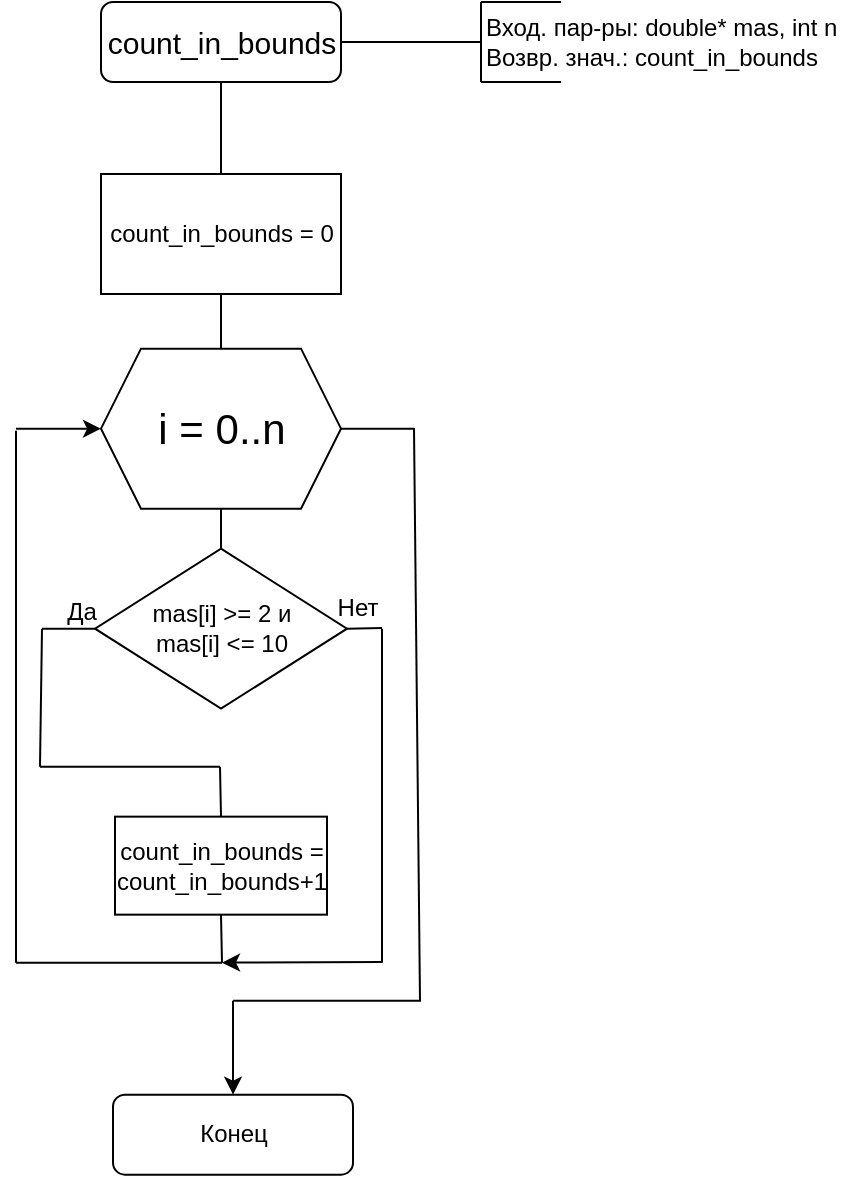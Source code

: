 <mxfile version="21.7.5" type="device">
  <diagram id="C5RBs43oDa-KdzZeNtuy" name="Page-1">
    <mxGraphModel dx="1247" dy="659" grid="0" gridSize="10" guides="1" tooltips="1" connect="1" arrows="1" fold="1" page="1" pageScale="1" pageWidth="827" pageHeight="1169" math="0" shadow="0">
      <root>
        <mxCell id="WIyWlLk6GJQsqaUBKTNV-0" />
        <mxCell id="WIyWlLk6GJQsqaUBKTNV-1" parent="WIyWlLk6GJQsqaUBKTNV-0" />
        <mxCell id="p8BFKP465fhOb9F-RIUU-540" value="&lt;font style=&quot;font-size: 15px;&quot;&gt;count_in_bounds&lt;/font&gt;" style="rounded=1;whiteSpace=wrap;html=1;fontSize=14;glass=0;strokeWidth=1;shadow=0;" vertex="1" parent="WIyWlLk6GJQsqaUBKTNV-1">
          <mxGeometry x="292.5" y="334.997" width="120" height="40" as="geometry" />
        </mxCell>
        <mxCell id="p8BFKP465fhOb9F-RIUU-541" value="Конец" style="rounded=1;whiteSpace=wrap;html=1;fontSize=12;glass=0;strokeWidth=1;shadow=0;" vertex="1" parent="WIyWlLk6GJQsqaUBKTNV-1">
          <mxGeometry x="298.5" y="881.327" width="120" height="40" as="geometry" />
        </mxCell>
        <mxCell id="p8BFKP465fhOb9F-RIUU-542" value="Вход. пар-ры: double* mas, int n&lt;br&gt;Возвр. знач.: count_in_bounds" style="text;html=1;strokeColor=none;fillColor=none;align=left;verticalAlign=middle;whiteSpace=wrap;rounded=0;" vertex="1" parent="WIyWlLk6GJQsqaUBKTNV-1">
          <mxGeometry x="482.5" y="340" width="180.5" height="30" as="geometry" />
        </mxCell>
        <mxCell id="p8BFKP465fhOb9F-RIUU-543" value="" style="endArrow=none;html=1;rounded=0;entryX=1;entryY=0.5;entryDx=0;entryDy=0;exitX=0;exitY=0.5;exitDx=0;exitDy=0;" edge="1" parent="WIyWlLk6GJQsqaUBKTNV-1" source="p8BFKP465fhOb9F-RIUU-542" target="p8BFKP465fhOb9F-RIUU-540">
          <mxGeometry width="50" height="50" relative="1" as="geometry">
            <mxPoint x="392.5" y="424.997" as="sourcePoint" />
            <mxPoint x="442.5" y="374.997" as="targetPoint" />
          </mxGeometry>
        </mxCell>
        <mxCell id="p8BFKP465fhOb9F-RIUU-544" value="" style="endArrow=none;html=1;rounded=0;" edge="1" parent="WIyWlLk6GJQsqaUBKTNV-1">
          <mxGeometry width="50" height="50" relative="1" as="geometry">
            <mxPoint x="482.5" y="334.997" as="sourcePoint" />
            <mxPoint x="482.5" y="354.997" as="targetPoint" />
          </mxGeometry>
        </mxCell>
        <mxCell id="p8BFKP465fhOb9F-RIUU-545" value="" style="endArrow=none;html=1;rounded=0;" edge="1" parent="WIyWlLk6GJQsqaUBKTNV-1">
          <mxGeometry width="50" height="50" relative="1" as="geometry">
            <mxPoint x="482.5" y="374.997" as="sourcePoint" />
            <mxPoint x="482.5" y="354.997" as="targetPoint" />
          </mxGeometry>
        </mxCell>
        <mxCell id="p8BFKP465fhOb9F-RIUU-546" value="" style="endArrow=none;html=1;rounded=0;" edge="1" parent="WIyWlLk6GJQsqaUBKTNV-1">
          <mxGeometry width="50" height="50" relative="1" as="geometry">
            <mxPoint x="482.5" y="374.997" as="sourcePoint" />
            <mxPoint x="522.5" y="374.997" as="targetPoint" />
          </mxGeometry>
        </mxCell>
        <mxCell id="p8BFKP465fhOb9F-RIUU-547" value="" style="endArrow=none;html=1;rounded=0;" edge="1" parent="WIyWlLk6GJQsqaUBKTNV-1">
          <mxGeometry width="50" height="50" relative="1" as="geometry">
            <mxPoint x="482.5" y="334.997" as="sourcePoint" />
            <mxPoint x="522.5" y="334.997" as="targetPoint" />
          </mxGeometry>
        </mxCell>
        <mxCell id="p8BFKP465fhOb9F-RIUU-549" value="" style="endArrow=none;html=1;rounded=0;exitX=0.5;exitY=1;exitDx=0;exitDy=0;entryX=0.5;entryY=0;entryDx=0;entryDy=0;" edge="1" parent="WIyWlLk6GJQsqaUBKTNV-1" source="p8BFKP465fhOb9F-RIUU-540">
          <mxGeometry width="50" height="50" relative="1" as="geometry">
            <mxPoint x="520.5" y="649.997" as="sourcePoint" />
            <mxPoint x="352.5" y="424.997" as="targetPoint" />
          </mxGeometry>
        </mxCell>
        <mxCell id="p8BFKP465fhOb9F-RIUU-550" value="&lt;font style=&quot;font-size: 12px;&quot;&gt;count_in_bounds = 0&lt;/font&gt;" style="rounded=0;whiteSpace=wrap;html=1;" vertex="1" parent="WIyWlLk6GJQsqaUBKTNV-1">
          <mxGeometry x="292.5" y="420.997" width="120" height="60" as="geometry" />
        </mxCell>
        <mxCell id="p8BFKP465fhOb9F-RIUU-551" value="&lt;font style=&quot;font-size: 21px;&quot;&gt;i = 0..n&lt;/font&gt;" style="shape=hexagon;perimeter=hexagonPerimeter2;whiteSpace=wrap;html=1;fixedSize=1;" vertex="1" parent="WIyWlLk6GJQsqaUBKTNV-1">
          <mxGeometry x="292.5" y="508.33" width="120" height="80" as="geometry" />
        </mxCell>
        <mxCell id="p8BFKP465fhOb9F-RIUU-552" value="" style="endArrow=none;html=1;rounded=0;exitX=0.5;exitY=0;exitDx=0;exitDy=0;entryX=0.5;entryY=1;entryDx=0;entryDy=0;" edge="1" parent="WIyWlLk6GJQsqaUBKTNV-1" source="p8BFKP465fhOb9F-RIUU-551" target="p8BFKP465fhOb9F-RIUU-550">
          <mxGeometry width="50" height="50" relative="1" as="geometry">
            <mxPoint x="548" y="507.33" as="sourcePoint" />
            <mxPoint x="598" y="457.33" as="targetPoint" />
          </mxGeometry>
        </mxCell>
        <mxCell id="p8BFKP465fhOb9F-RIUU-554" value="" style="endArrow=none;html=1;rounded=0;exitX=0.5;exitY=1;exitDx=0;exitDy=0;entryX=0.5;entryY=0;entryDx=0;entryDy=0;" edge="1" parent="WIyWlLk6GJQsqaUBKTNV-1" source="p8BFKP465fhOb9F-RIUU-551">
          <mxGeometry width="50" height="50" relative="1" as="geometry">
            <mxPoint x="548" y="669.33" as="sourcePoint" />
            <mxPoint x="352.5" y="612.33" as="targetPoint" />
          </mxGeometry>
        </mxCell>
        <mxCell id="p8BFKP465fhOb9F-RIUU-557" value="" style="endArrow=none;html=1;rounded=0;" edge="1" parent="WIyWlLk6GJQsqaUBKTNV-1">
          <mxGeometry width="50" height="50" relative="1" as="geometry">
            <mxPoint x="250" y="815.33" as="sourcePoint" />
            <mxPoint x="250" y="549.33" as="targetPoint" />
          </mxGeometry>
        </mxCell>
        <mxCell id="p8BFKP465fhOb9F-RIUU-558" value="" style="endArrow=classic;html=1;rounded=0;entryX=0;entryY=0.5;entryDx=0;entryDy=0;" edge="1" parent="WIyWlLk6GJQsqaUBKTNV-1" target="p8BFKP465fhOb9F-RIUU-551">
          <mxGeometry width="50" height="50" relative="1" as="geometry">
            <mxPoint x="250" y="548.33" as="sourcePoint" />
            <mxPoint x="305" y="539.33" as="targetPoint" />
          </mxGeometry>
        </mxCell>
        <mxCell id="p8BFKP465fhOb9F-RIUU-560" value="" style="endArrow=none;html=1;rounded=0;exitX=1;exitY=0.5;exitDx=0;exitDy=0;" edge="1" parent="WIyWlLk6GJQsqaUBKTNV-1" source="p8BFKP465fhOb9F-RIUU-551">
          <mxGeometry width="50" height="50" relative="1" as="geometry">
            <mxPoint x="400" y="637.33" as="sourcePoint" />
            <mxPoint x="449" y="548.33" as="targetPoint" />
          </mxGeometry>
        </mxCell>
        <mxCell id="p8BFKP465fhOb9F-RIUU-562" value="" style="endArrow=classic;html=1;rounded=0;entryX=0.5;entryY=0;entryDx=0;entryDy=0;" edge="1" parent="WIyWlLk6GJQsqaUBKTNV-1" target="p8BFKP465fhOb9F-RIUU-541">
          <mxGeometry width="50" height="50" relative="1" as="geometry">
            <mxPoint x="358.5" y="834.33" as="sourcePoint" />
            <mxPoint x="436.5" y="724.33" as="targetPoint" />
          </mxGeometry>
        </mxCell>
        <mxCell id="p8BFKP465fhOb9F-RIUU-563" value="" style="endArrow=none;html=1;rounded=0;" edge="1" parent="WIyWlLk6GJQsqaUBKTNV-1">
          <mxGeometry width="50" height="50" relative="1" as="geometry">
            <mxPoint x="358.5" y="834.33" as="sourcePoint" />
            <mxPoint x="452.5" y="834.33" as="targetPoint" />
          </mxGeometry>
        </mxCell>
        <mxCell id="p8BFKP465fhOb9F-RIUU-564" value="" style="endArrow=none;html=1;rounded=0;" edge="1" parent="WIyWlLk6GJQsqaUBKTNV-1">
          <mxGeometry width="50" height="50" relative="1" as="geometry">
            <mxPoint x="452" y="834.33" as="sourcePoint" />
            <mxPoint x="449" y="548" as="targetPoint" />
          </mxGeometry>
        </mxCell>
        <mxCell id="p8BFKP465fhOb9F-RIUU-565" value="mas[i] &amp;gt;= 2 и&lt;br&gt;mas[i] &amp;lt;= 10" style="rhombus;whiteSpace=wrap;html=1;" vertex="1" parent="WIyWlLk6GJQsqaUBKTNV-1">
          <mxGeometry x="289.5" y="608.33" width="126" height="80" as="geometry" />
        </mxCell>
        <mxCell id="p8BFKP465fhOb9F-RIUU-566" value="count_in_bounds =&lt;br&gt;count_in_bounds+1" style="rounded=0;whiteSpace=wrap;html=1;" vertex="1" parent="WIyWlLk6GJQsqaUBKTNV-1">
          <mxGeometry x="299.5" y="742.33" width="106" height="49" as="geometry" />
        </mxCell>
        <mxCell id="p8BFKP465fhOb9F-RIUU-567" value="" style="endArrow=none;html=1;rounded=0;entryX=0;entryY=0.5;entryDx=0;entryDy=0;" edge="1" parent="WIyWlLk6GJQsqaUBKTNV-1" target="p8BFKP465fhOb9F-RIUU-565">
          <mxGeometry width="50" height="50" relative="1" as="geometry">
            <mxPoint x="263" y="648.33" as="sourcePoint" />
            <mxPoint x="397" y="685.33" as="targetPoint" />
          </mxGeometry>
        </mxCell>
        <mxCell id="p8BFKP465fhOb9F-RIUU-568" value="" style="endArrow=none;html=1;rounded=0;" edge="1" parent="WIyWlLk6GJQsqaUBKTNV-1">
          <mxGeometry width="50" height="50" relative="1" as="geometry">
            <mxPoint x="263" y="648.33" as="sourcePoint" />
            <mxPoint x="262" y="717.33" as="targetPoint" />
          </mxGeometry>
        </mxCell>
        <mxCell id="p8BFKP465fhOb9F-RIUU-569" value="" style="endArrow=none;html=1;rounded=0;" edge="1" parent="WIyWlLk6GJQsqaUBKTNV-1">
          <mxGeometry width="50" height="50" relative="1" as="geometry">
            <mxPoint x="262" y="717.33" as="sourcePoint" />
            <mxPoint x="352" y="717.33" as="targetPoint" />
          </mxGeometry>
        </mxCell>
        <mxCell id="p8BFKP465fhOb9F-RIUU-570" value="" style="endArrow=none;html=1;rounded=0;exitX=0.5;exitY=0;exitDx=0;exitDy=0;" edge="1" parent="WIyWlLk6GJQsqaUBKTNV-1" source="p8BFKP465fhOb9F-RIUU-566">
          <mxGeometry width="50" height="50" relative="1" as="geometry">
            <mxPoint x="293" y="762.33" as="sourcePoint" />
            <mxPoint x="352" y="717.33" as="targetPoint" />
          </mxGeometry>
        </mxCell>
        <mxCell id="p8BFKP465fhOb9F-RIUU-571" value="Да" style="text;html=1;strokeColor=none;fillColor=none;align=center;verticalAlign=middle;whiteSpace=wrap;rounded=0;" vertex="1" parent="WIyWlLk6GJQsqaUBKTNV-1">
          <mxGeometry x="253" y="625.33" width="60" height="30" as="geometry" />
        </mxCell>
        <mxCell id="p8BFKP465fhOb9F-RIUU-572" value="" style="endArrow=none;html=1;rounded=0;exitX=0.5;exitY=1;exitDx=0;exitDy=0;" edge="1" parent="WIyWlLk6GJQsqaUBKTNV-1" source="p8BFKP465fhOb9F-RIUU-566">
          <mxGeometry width="50" height="50" relative="1" as="geometry">
            <mxPoint x="329" y="736.33" as="sourcePoint" />
            <mxPoint x="353" y="815.33" as="targetPoint" />
          </mxGeometry>
        </mxCell>
        <mxCell id="p8BFKP465fhOb9F-RIUU-573" value="" style="endArrow=none;html=1;rounded=0;" edge="1" parent="WIyWlLk6GJQsqaUBKTNV-1">
          <mxGeometry width="50" height="50" relative="1" as="geometry">
            <mxPoint x="353" y="815.33" as="sourcePoint" />
            <mxPoint x="250" y="815.33" as="targetPoint" />
          </mxGeometry>
        </mxCell>
        <mxCell id="p8BFKP465fhOb9F-RIUU-574" value="" style="endArrow=none;html=1;rounded=0;exitX=1;exitY=0.5;exitDx=0;exitDy=0;" edge="1" parent="WIyWlLk6GJQsqaUBKTNV-1">
          <mxGeometry width="50" height="50" relative="1" as="geometry">
            <mxPoint x="433" y="648.33" as="sourcePoint" />
            <mxPoint x="433" y="815.33" as="targetPoint" />
          </mxGeometry>
        </mxCell>
        <mxCell id="p8BFKP465fhOb9F-RIUU-575" value="" style="endArrow=classic;html=1;rounded=0;" edge="1" parent="WIyWlLk6GJQsqaUBKTNV-1">
          <mxGeometry width="50" height="50" relative="1" as="geometry">
            <mxPoint x="433" y="815" as="sourcePoint" />
            <mxPoint x="353" y="815.33" as="targetPoint" />
          </mxGeometry>
        </mxCell>
        <mxCell id="p8BFKP465fhOb9F-RIUU-576" value="" style="endArrow=none;html=1;rounded=0;exitX=1;exitY=0.5;exitDx=0;exitDy=0;" edge="1" parent="WIyWlLk6GJQsqaUBKTNV-1" source="p8BFKP465fhOb9F-RIUU-565">
          <mxGeometry width="50" height="50" relative="1" as="geometry">
            <mxPoint x="417" y="644" as="sourcePoint" />
            <mxPoint x="433" y="648" as="targetPoint" />
          </mxGeometry>
        </mxCell>
        <mxCell id="p8BFKP465fhOb9F-RIUU-577" value="Нет" style="text;html=1;strokeColor=none;fillColor=none;align=center;verticalAlign=middle;whiteSpace=wrap;rounded=0;" vertex="1" parent="WIyWlLk6GJQsqaUBKTNV-1">
          <mxGeometry x="391" y="623" width="60" height="30" as="geometry" />
        </mxCell>
      </root>
    </mxGraphModel>
  </diagram>
</mxfile>
